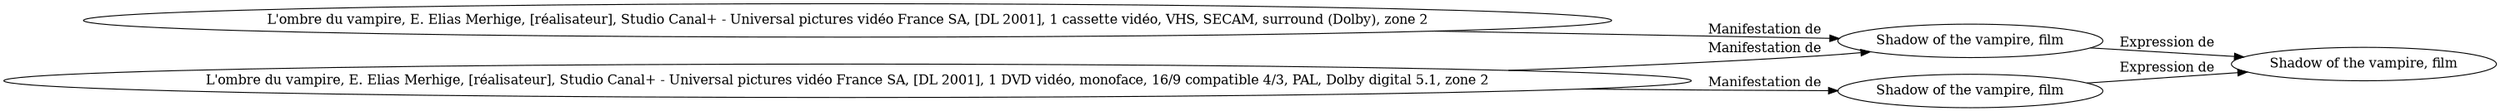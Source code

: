 // Notice UMLRM0129
digraph UMLRM0129 {
	rankdir=LR
	size="20,20"
	UMLRM0129 [label="Shadow of the vampire, film"]
	UMLRM0130 [label="Shadow of the vampire, film"]
	UMLRM0130 -> UMLRM0129 [label="Expression de"]
	UMLRM0131 [label="L'ombre du vampire, E. Elias Merhige, [réalisateur], Studio Canal+ - Universal pictures vidéo France SA, [DL 2001], 1 cassette vidéo, VHS, SECAM, surround (Dolby), zone 2"]
	UMLRM0131 -> UMLRM0130 [label="Manifestation de"]
	UMLRM0185 [label="L'ombre du vampire, E. Elias Merhige, [réalisateur], Studio Canal+ - Universal pictures vidéo France SA, [DL 2001], 1 DVD vidéo, monoface, 16/9 compatible 4/3, PAL, Dolby digital 5.1, zone 2"]
	UMLRM0185 -> UMLRM0130 [label="Manifestation de"]
	UMLRM0184 [label="Shadow of the vampire, film"]
	UMLRM0184 -> UMLRM0129 [label="Expression de"]
	UMLRM0185 [label="L'ombre du vampire, E. Elias Merhige, [réalisateur], Studio Canal+ - Universal pictures vidéo France SA, [DL 2001], 1 DVD vidéo, monoface, 16/9 compatible 4/3, PAL, Dolby digital 5.1, zone 2"]
	UMLRM0185 -> UMLRM0184 [label="Manifestation de"]
}
